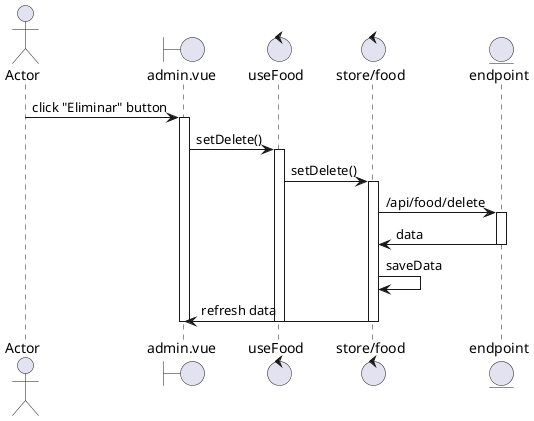 @startuml delete food of user

actor "Actor"
boundary "admin.vue"
control "useFood"
control "store/food"
entity "endpoint"

"Actor" ->  "admin.vue" : click "Eliminar" button
activate admin.vue
"admin.vue" ->  "useFood" : setDelete()
activate useFood
"useFood" -> "store/food" : setDelete()
activate "store/food"
"store/food" -> "endpoint" : /api/food/delete
activate endpoint
"endpoint" -> "store/food" : data
deactivate endpoint
"store/food" -> "store/food" : saveData
"store/food" -> "admin.vue" : refresh data
deactivate "store/food"
deactivate useFood
deactivate admin.vue  

@enduml